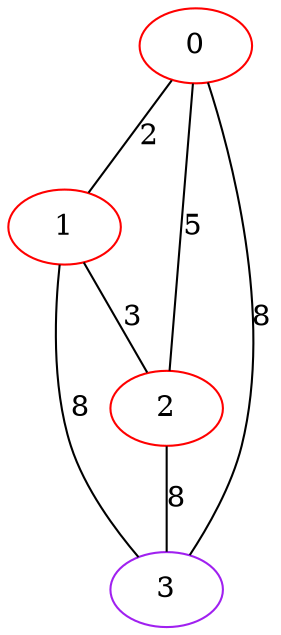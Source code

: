graph "" {
0 [color=red, weight=1];
1 [color=red, weight=1];
2 [color=red, weight=1];
3 [color=purple, weight=4];
0 -- 1  [key=0, label=2];
0 -- 2  [key=0, label=5];
0 -- 3  [key=0, label=8];
1 -- 2  [key=0, label=3];
1 -- 3  [key=0, label=8];
2 -- 3  [key=0, label=8];
}
